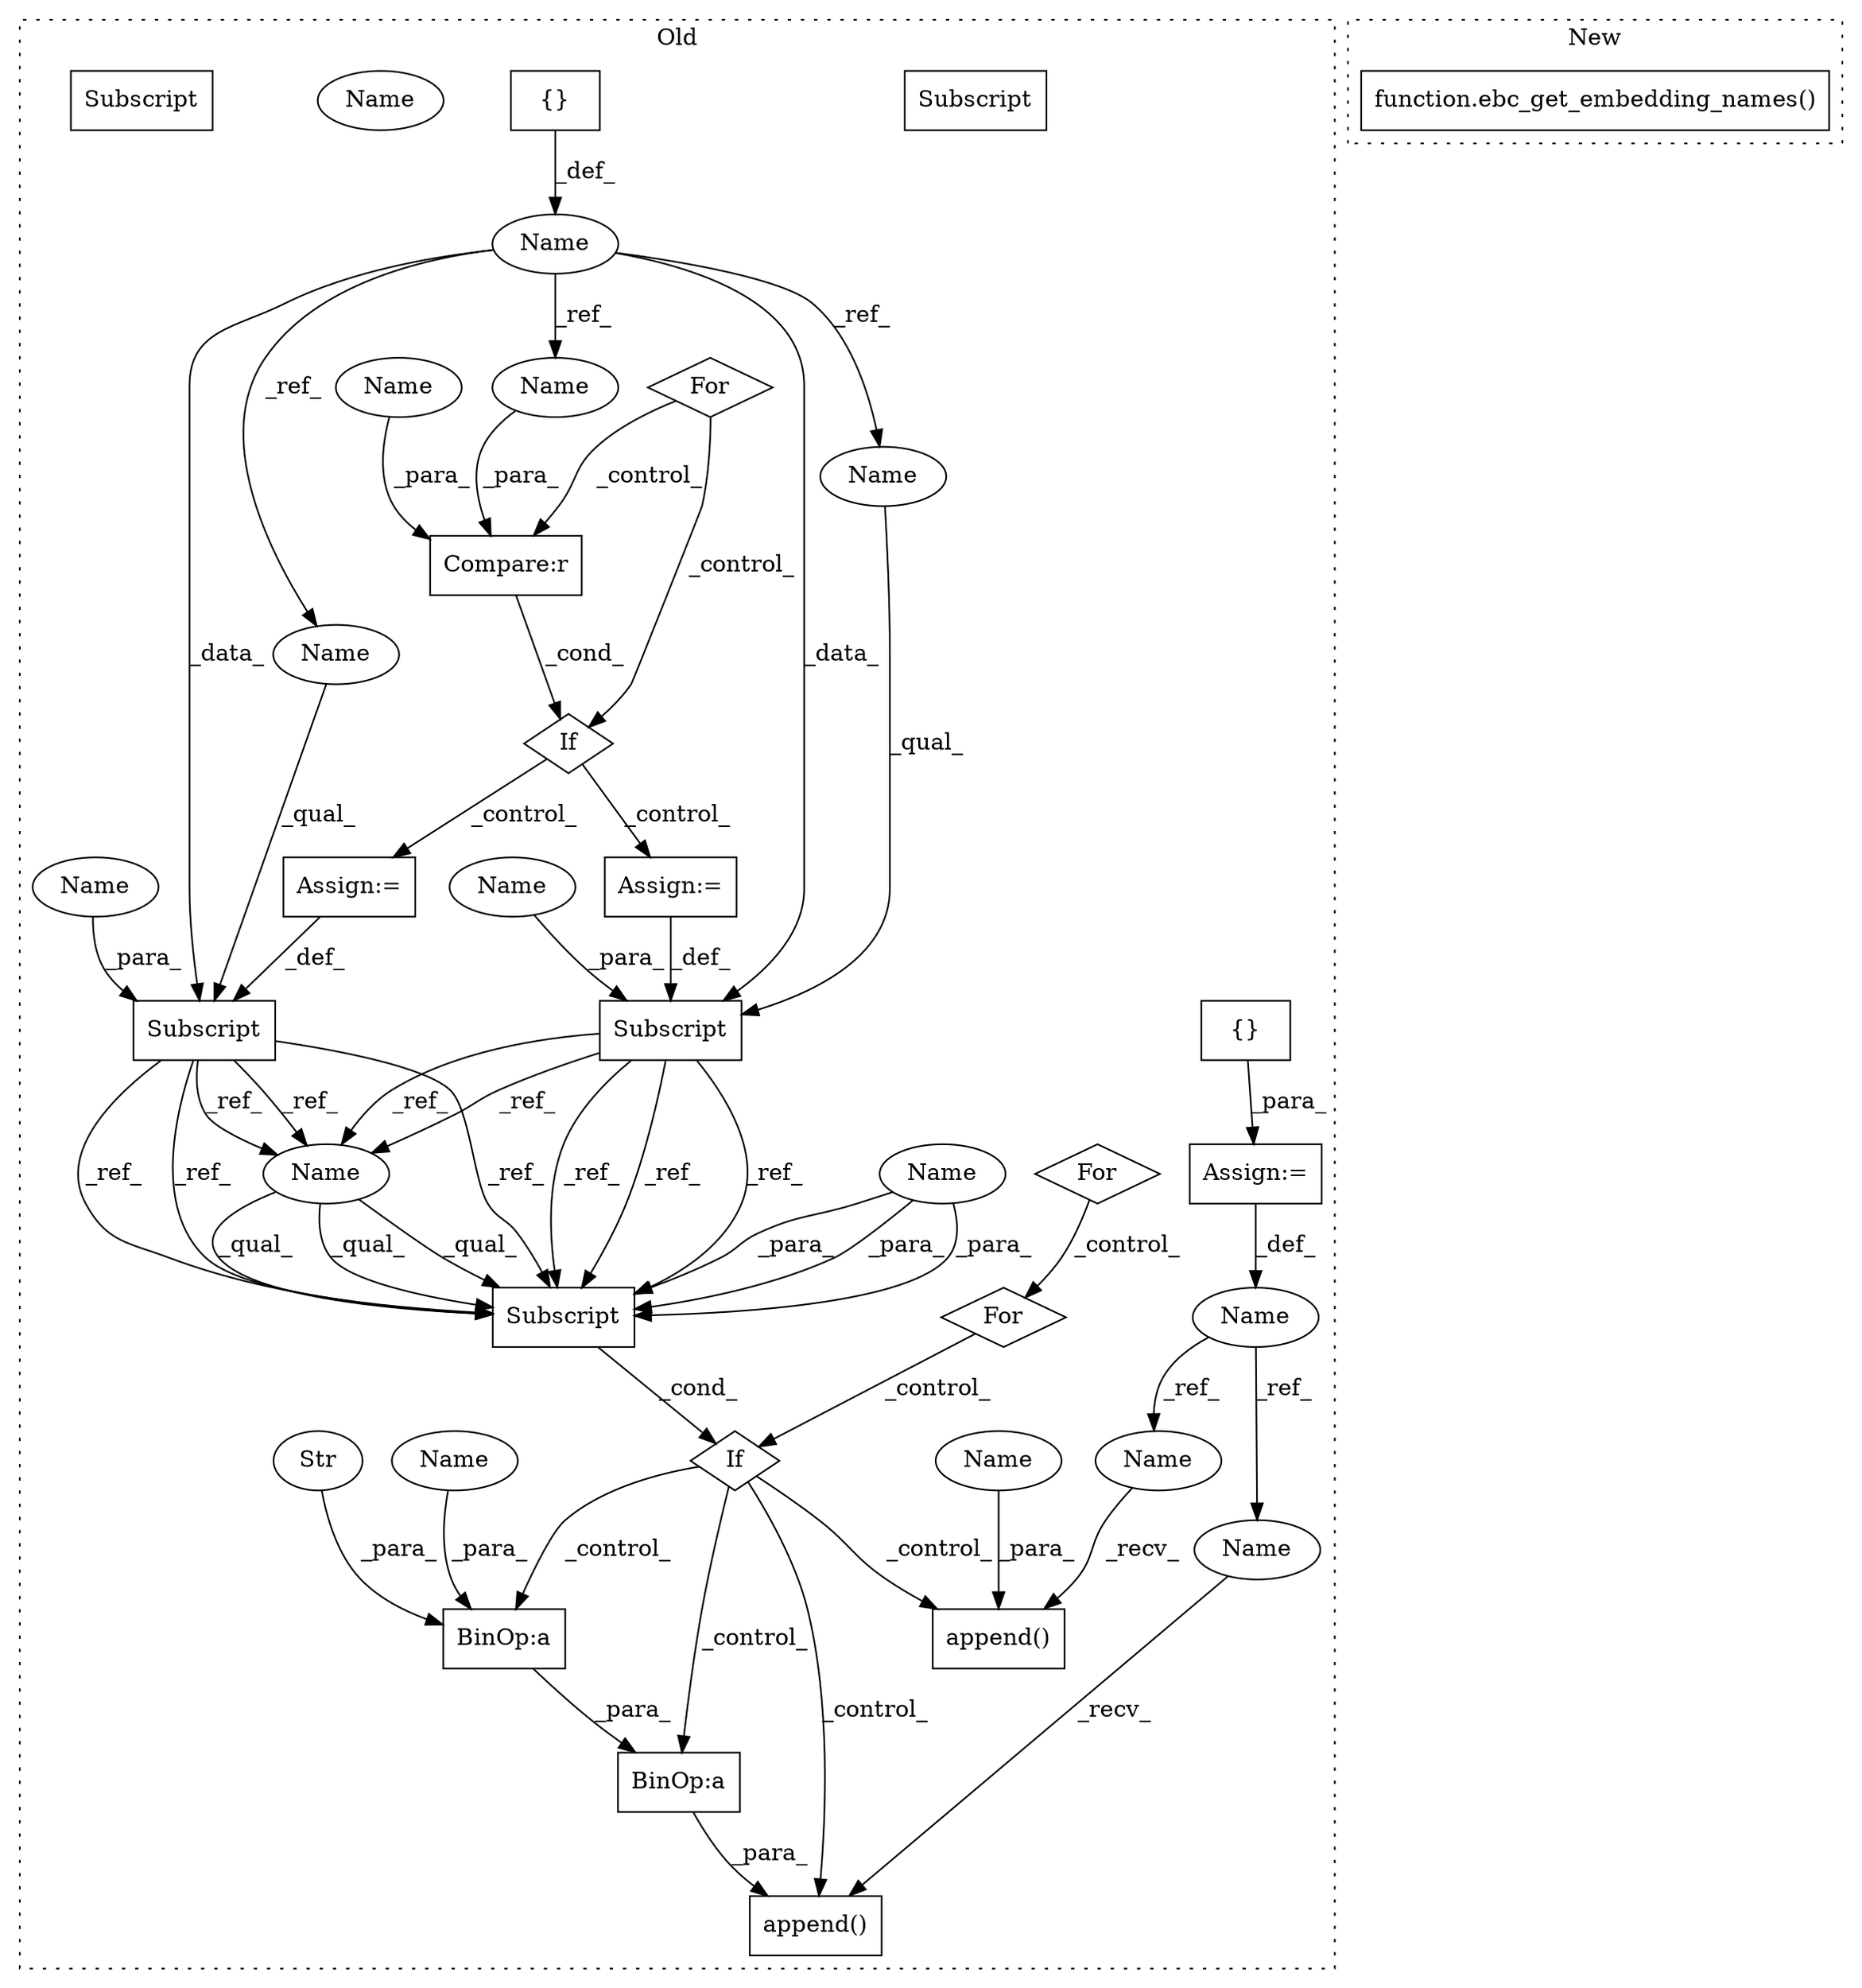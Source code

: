 digraph G {
subgraph cluster0 {
1 [label="Subscript" a="63" s="7046,0" l="28,0" shape="box"];
3 [label="If" a="96" s="7043" l="3" shape="diamond"];
4 [label="BinOp:a" a="82" s="7137" l="3" shape="box"];
5 [label="BinOp:a" a="82" s="7137" l="9" shape="box"];
6 [label="Subscript" a="63" s="6800,0" l="28,0" shape="box"];
7 [label="Subscript" a="63" s="6721,0" l="28,0" shape="box"];
8 [label="If" a="96" s="6662" l="3" shape="diamond"];
9 [label="Str" a="66" s="7140" l="3" shape="ellipse"];
10 [label="{}" a="95" s="5458,5459" l="2,1" shape="box"];
11 [label="Compare:r" a="40" s="6665" l="34" shape="box"];
12 [label="append()" a="75" s="7096,7161" l="29,1" shape="box"];
13 [label="{}" a="59" s="5361,5361" l="2,1" shape="box"];
14 [label="append()" a="75" s="7205,7246" l="29,1" shape="box"];
15 [label="Name" a="87" s="5424" l="14" shape="ellipse"];
16 [label="Name" a="87" s="5326" l="21" shape="ellipse"];
17 [label="For" a="107" s="6981,7025" l="4,18" shape="diamond"];
18 [label="Assign:=" a="68" s="6828" l="3" shape="box"];
19 [label="For" a="107" s="6600,6644" l="4,18" shape="diamond"];
20 [label="Assign:=" a="68" s="6749" l="3" shape="box"];
21 [label="For" a="107" s="6922,6967" l="4,14" shape="diamond"];
22 [label="Assign:=" a="68" s="5347" l="14" shape="box"];
23 [label="Name" a="87" s="7046" l="14" shape="ellipse"];
24 [label="Subscript" a="63" s="7046,0" l="28,0" shape="box"];
25 [label="Name" a="87" s="7125" l="12" shape="ellipse"];
26 [label="Name" a="87" s="7061" l="12" shape="ellipse"];
27 [label="Name" a="87" s="7234" l="12" shape="ellipse"];
28 [label="Name" a="87" s="6665" l="12" shape="ellipse"];
29 [label="Name" a="87" s="6736" l="12" shape="ellipse"];
30 [label="Name" a="87" s="6815" l="12" shape="ellipse"];
31 [label="Name" a="87" s="6721" l="14" shape="ellipse"];
32 [label="Name" a="87" s="6800" l="14" shape="ellipse"];
33 [label="Name" a="87" s="6685" l="14" shape="ellipse"];
34 [label="Subscript" a="63" s="7046,0" l="28,0" shape="box"];
35 [label="Name" a="87" s="7046" l="14" shape="ellipse"];
36 [label="Name" a="87" s="7205" l="21" shape="ellipse"];
37 [label="Name" a="87" s="7096" l="21" shape="ellipse"];
label = "Old";
style="dotted";
}
subgraph cluster1 {
2 [label="function.ebc_get_embedding_names()" a="75" s="6705,6746" l="24,1" shape="box"];
label = "New";
style="dotted";
}
3 -> 12 [label="_control_"];
3 -> 14 [label="_control_"];
3 -> 4 [label="_control_"];
3 -> 5 [label="_control_"];
4 -> 5 [label="_para_"];
5 -> 12 [label="_para_"];
6 -> 35 [label="_ref_"];
6 -> 35 [label="_ref_"];
6 -> 34 [label="_ref_"];
6 -> 34 [label="_ref_"];
6 -> 34 [label="_ref_"];
7 -> 35 [label="_ref_"];
7 -> 35 [label="_ref_"];
7 -> 34 [label="_ref_"];
7 -> 34 [label="_ref_"];
7 -> 34 [label="_ref_"];
8 -> 20 [label="_control_"];
8 -> 18 [label="_control_"];
9 -> 4 [label="_para_"];
10 -> 15 [label="_def_"];
11 -> 8 [label="_cond_"];
13 -> 22 [label="_para_"];
15 -> 31 [label="_ref_"];
15 -> 7 [label="_data_"];
15 -> 32 [label="_ref_"];
15 -> 33 [label="_ref_"];
15 -> 6 [label="_data_"];
16 -> 37 [label="_ref_"];
16 -> 36 [label="_ref_"];
17 -> 3 [label="_control_"];
18 -> 6 [label="_def_"];
19 -> 8 [label="_control_"];
19 -> 11 [label="_control_"];
20 -> 7 [label="_def_"];
21 -> 17 [label="_control_"];
22 -> 16 [label="_def_"];
25 -> 4 [label="_para_"];
26 -> 34 [label="_para_"];
26 -> 34 [label="_para_"];
26 -> 34 [label="_para_"];
27 -> 14 [label="_para_"];
28 -> 11 [label="_para_"];
29 -> 7 [label="_para_"];
30 -> 6 [label="_para_"];
31 -> 7 [label="_qual_"];
32 -> 6 [label="_qual_"];
33 -> 11 [label="_para_"];
34 -> 3 [label="_cond_"];
35 -> 34 [label="_qual_"];
35 -> 34 [label="_qual_"];
35 -> 34 [label="_qual_"];
36 -> 14 [label="_recv_"];
37 -> 12 [label="_recv_"];
}